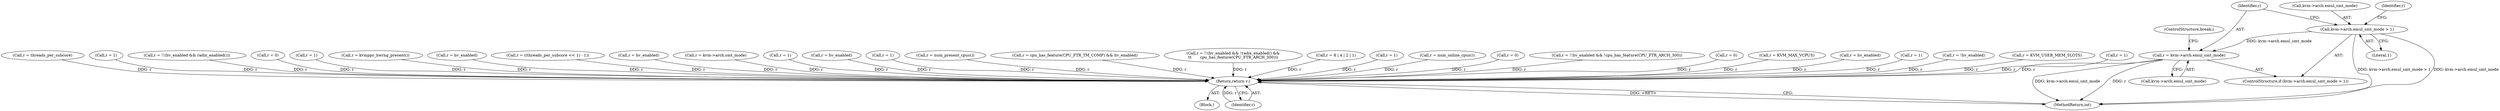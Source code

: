 digraph "0_linux_ac64115a66c18c01745bbd3c47a36b124e5fd8c0@pointer" {
"1000182" [label="(Call,kvm->arch.emul_smt_mode > 1)"];
"1000189" [label="(Call,r = kvm->arch.emul_smt_mode)"];
"1000350" [label="(Return,return r;)"];
"1000281" [label="(Call,r = hv_enabled)"];
"1000140" [label="(Call,r = 1)"];
"1000148" [label="(Call,r = !hv_enabled)"];
"1000302" [label="(Call,r = KVM_USER_MEM_SLOTS)"];
"1000198" [label="(Identifier,r)"];
"1000211" [label="(Call,r = 1)"];
"1000215" [label="(Call,r = threads_per_subcore)"];
"1000154" [label="(Call,r = 1)"];
"1000259" [label="(Call,r = !!(hv_enabled && radix_enabled()))"];
"1000350" [label="(Return,return r;)"];
"1000249" [label="(Call,r = 0)"];
"1000165" [label="(Call,r = 1)"];
"1000254" [label="(Call,r = kvmppc_hwrng_present())"];
"1000352" [label="(MethodReturn,int)"];
"1000170" [label="(Call,r = hv_enabled)"];
"1000110" [label="(Block,)"];
"1000181" [label="(ControlStructure,if (kvm->arch.emul_smt_mode > 1))"];
"1000182" [label="(Call,kvm->arch.emul_smt_mode > 1)"];
"1000230" [label="(Call,r = ((threads_per_subcore << 1) - 1))"];
"1000286" [label="(Call,r = hv_enabled)"];
"1000197" [label="(Call,r = kvm->arch.smt_mode)"];
"1000188" [label="(Literal,1)"];
"1000220" [label="(Call,r = 1)"];
"1000333" [label="(Call,r = hv_enabled)"];
"1000183" [label="(Call,kvm->arch.emul_smt_mode)"];
"1000317" [label="(Call,r = 1)"];
"1000293" [label="(Call,r = num_present_cpus())"];
"1000338" [label="(Call,r = cpu_has_feature(CPU_FTR_TM_COMP) && hv_enabled)"];
"1000268" [label="(Call,r = !!(hv_enabled && !radix_enabled() &&\n\t\t       cpu_has_feature(CPU_FTR_ARCH_300)))"];
"1000218" [label="(ControlStructure,break;)"];
"1000189" [label="(Call,r = kvm->arch.emul_smt_mode)"];
"1000191" [label="(Call,kvm->arch.emul_smt_mode)"];
"1000238" [label="(Call,r = 8 | 4 | 2 | 1)"];
"1000312" [label="(Call,r = 1)"];
"1000351" [label="(Identifier,r)"];
"1000297" [label="(Call,r = num_online_cpus())"];
"1000175" [label="(Call,r = 0)"];
"1000322" [label="(Call,r = !!hv_enabled && !cpu_has_feature(CPU_FTR_ARCH_300))"];
"1000190" [label="(Identifier,r)"];
"1000346" [label="(Call,r = 0)"];
"1000307" [label="(Call,r = KVM_MAX_VCPUS)"];
"1000182" -> "1000181"  [label="AST: "];
"1000182" -> "1000188"  [label="CFG: "];
"1000183" -> "1000182"  [label="AST: "];
"1000188" -> "1000182"  [label="AST: "];
"1000190" -> "1000182"  [label="CFG: "];
"1000198" -> "1000182"  [label="CFG: "];
"1000182" -> "1000352"  [label="DDG: kvm->arch.emul_smt_mode > 1"];
"1000182" -> "1000352"  [label="DDG: kvm->arch.emul_smt_mode"];
"1000182" -> "1000189"  [label="DDG: kvm->arch.emul_smt_mode"];
"1000189" -> "1000181"  [label="AST: "];
"1000189" -> "1000191"  [label="CFG: "];
"1000190" -> "1000189"  [label="AST: "];
"1000191" -> "1000189"  [label="AST: "];
"1000218" -> "1000189"  [label="CFG: "];
"1000189" -> "1000352"  [label="DDG: r"];
"1000189" -> "1000352"  [label="DDG: kvm->arch.emul_smt_mode"];
"1000189" -> "1000350"  [label="DDG: r"];
"1000350" -> "1000110"  [label="AST: "];
"1000350" -> "1000351"  [label="CFG: "];
"1000351" -> "1000350"  [label="AST: "];
"1000352" -> "1000350"  [label="CFG: "];
"1000350" -> "1000352"  [label="DDG: <RET>"];
"1000351" -> "1000350"  [label="DDG: r"];
"1000220" -> "1000350"  [label="DDG: r"];
"1000281" -> "1000350"  [label="DDG: r"];
"1000312" -> "1000350"  [label="DDG: r"];
"1000140" -> "1000350"  [label="DDG: r"];
"1000154" -> "1000350"  [label="DDG: r"];
"1000346" -> "1000350"  [label="DDG: r"];
"1000230" -> "1000350"  [label="DDG: r"];
"1000211" -> "1000350"  [label="DDG: r"];
"1000170" -> "1000350"  [label="DDG: r"];
"1000322" -> "1000350"  [label="DDG: r"];
"1000249" -> "1000350"  [label="DDG: r"];
"1000307" -> "1000350"  [label="DDG: r"];
"1000197" -> "1000350"  [label="DDG: r"];
"1000333" -> "1000350"  [label="DDG: r"];
"1000259" -> "1000350"  [label="DDG: r"];
"1000338" -> "1000350"  [label="DDG: r"];
"1000297" -> "1000350"  [label="DDG: r"];
"1000293" -> "1000350"  [label="DDG: r"];
"1000238" -> "1000350"  [label="DDG: r"];
"1000317" -> "1000350"  [label="DDG: r"];
"1000215" -> "1000350"  [label="DDG: r"];
"1000286" -> "1000350"  [label="DDG: r"];
"1000254" -> "1000350"  [label="DDG: r"];
"1000302" -> "1000350"  [label="DDG: r"];
"1000268" -> "1000350"  [label="DDG: r"];
"1000165" -> "1000350"  [label="DDG: r"];
"1000148" -> "1000350"  [label="DDG: r"];
"1000175" -> "1000350"  [label="DDG: r"];
}
